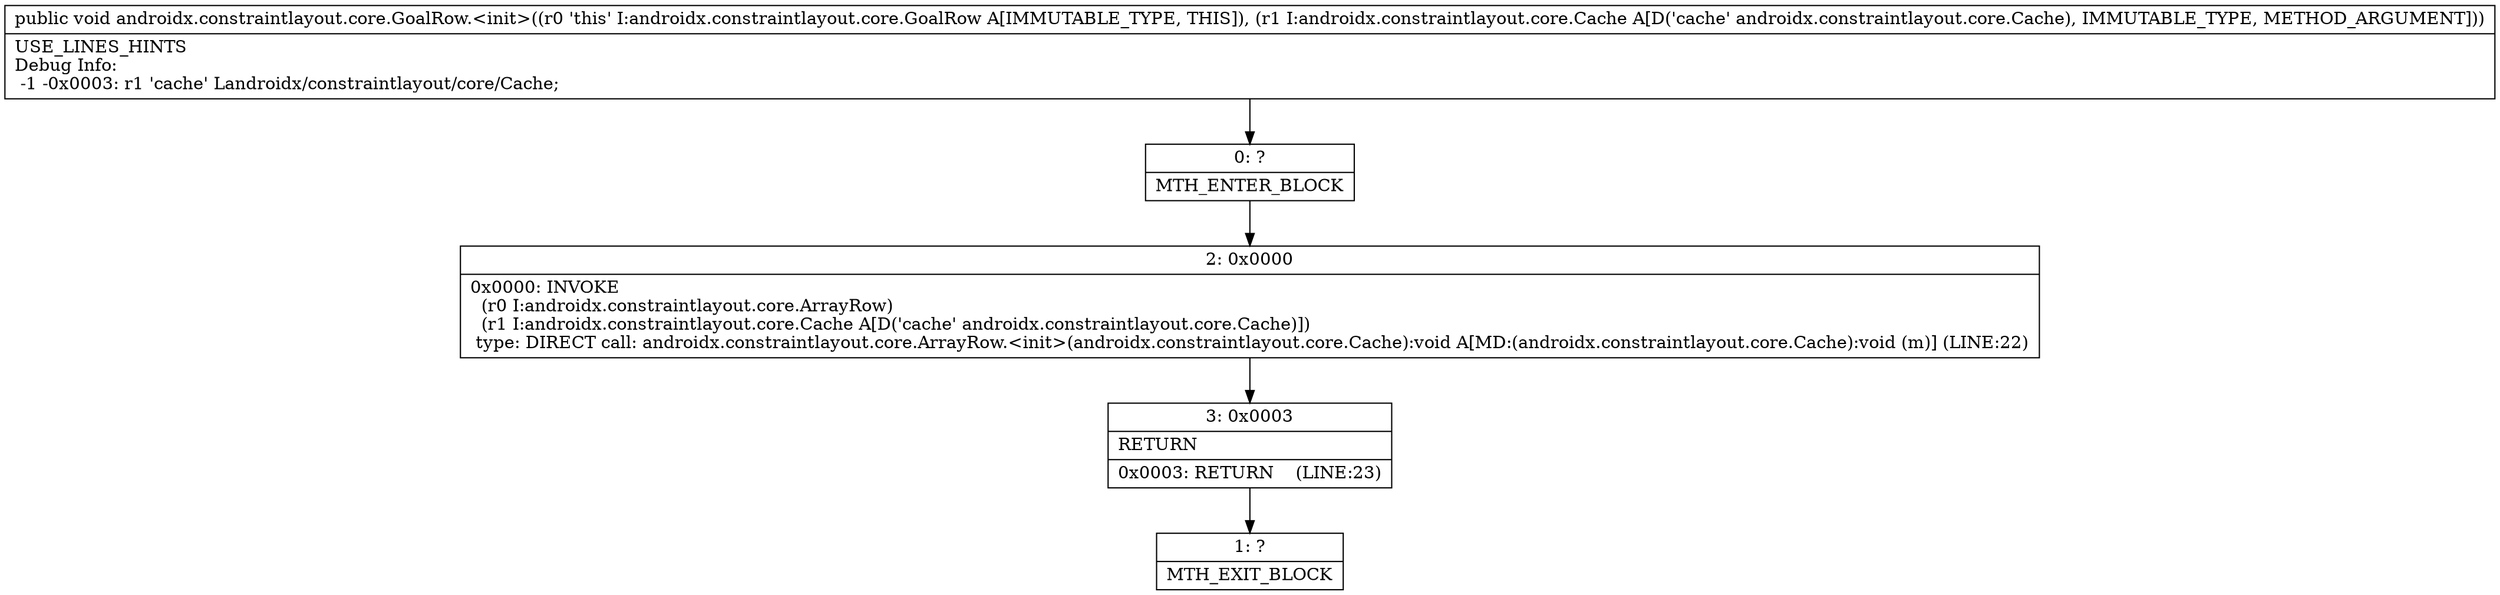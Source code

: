 digraph "CFG forandroidx.constraintlayout.core.GoalRow.\<init\>(Landroidx\/constraintlayout\/core\/Cache;)V" {
Node_0 [shape=record,label="{0\:\ ?|MTH_ENTER_BLOCK\l}"];
Node_2 [shape=record,label="{2\:\ 0x0000|0x0000: INVOKE  \l  (r0 I:androidx.constraintlayout.core.ArrayRow)\l  (r1 I:androidx.constraintlayout.core.Cache A[D('cache' androidx.constraintlayout.core.Cache)])\l type: DIRECT call: androidx.constraintlayout.core.ArrayRow.\<init\>(androidx.constraintlayout.core.Cache):void A[MD:(androidx.constraintlayout.core.Cache):void (m)] (LINE:22)\l}"];
Node_3 [shape=record,label="{3\:\ 0x0003|RETURN\l|0x0003: RETURN    (LINE:23)\l}"];
Node_1 [shape=record,label="{1\:\ ?|MTH_EXIT_BLOCK\l}"];
MethodNode[shape=record,label="{public void androidx.constraintlayout.core.GoalRow.\<init\>((r0 'this' I:androidx.constraintlayout.core.GoalRow A[IMMUTABLE_TYPE, THIS]), (r1 I:androidx.constraintlayout.core.Cache A[D('cache' androidx.constraintlayout.core.Cache), IMMUTABLE_TYPE, METHOD_ARGUMENT]))  | USE_LINES_HINTS\lDebug Info:\l  \-1 \-0x0003: r1 'cache' Landroidx\/constraintlayout\/core\/Cache;\l}"];
MethodNode -> Node_0;Node_0 -> Node_2;
Node_2 -> Node_3;
Node_3 -> Node_1;
}


